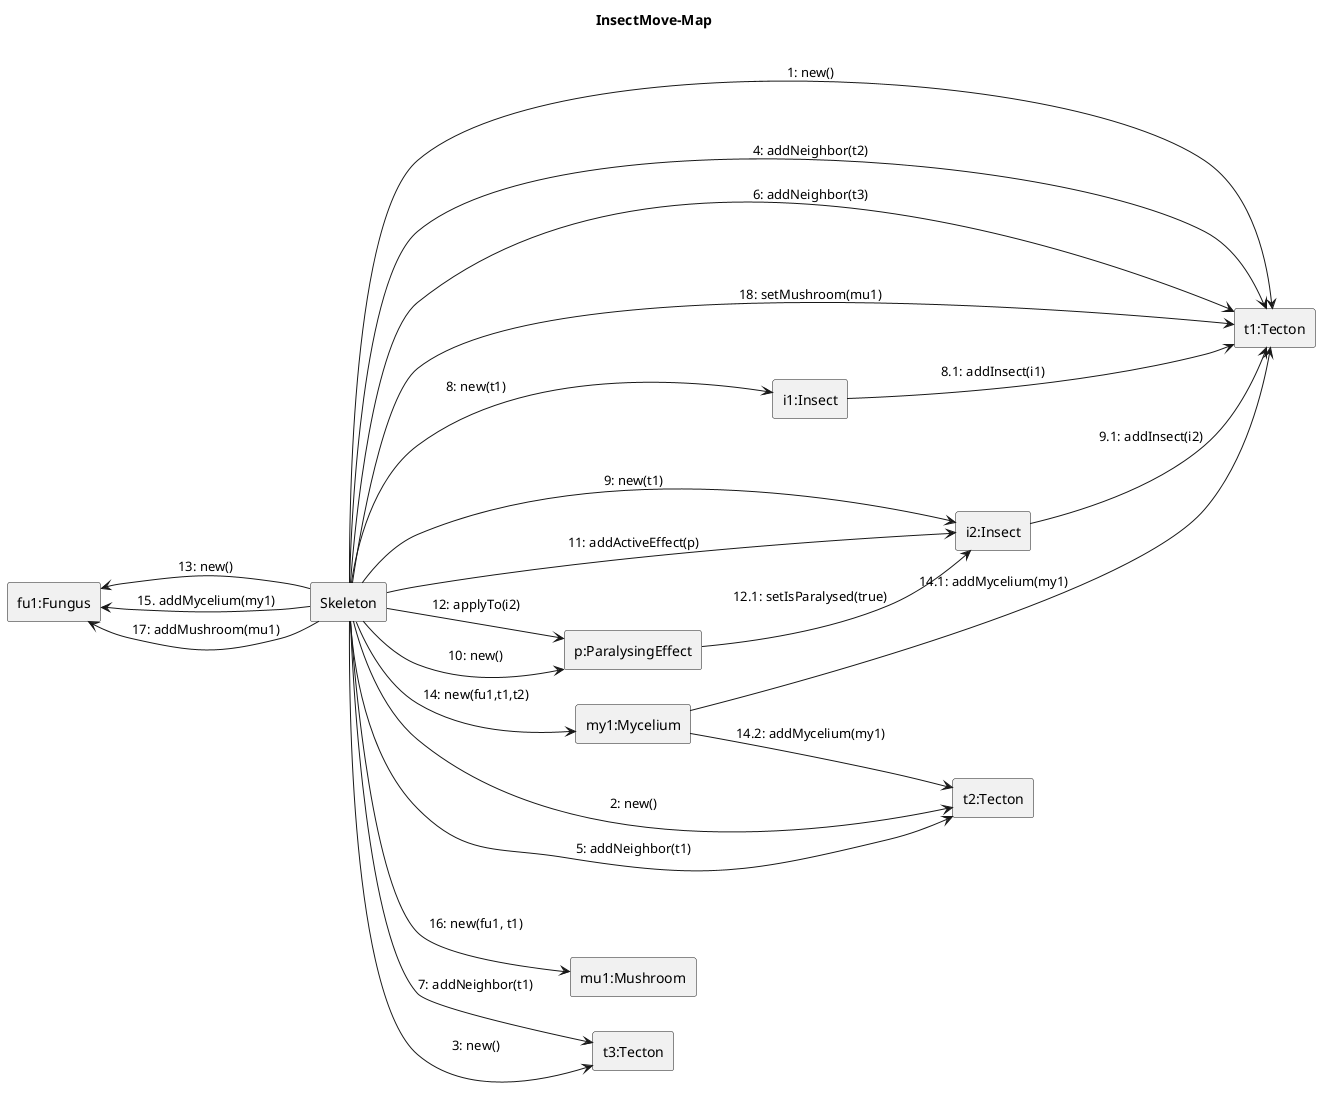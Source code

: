 @startuml Insect-move/map 
left to right direction
title InsectMove-Map
'skinparam linetype polyline
rectangle Skeleton as S

rectangle "fu1:Fungus" as fu1
rectangle "my1:Mycelium" as my1
rectangle "mu1:Mushroom" as mu1
rectangle "t1:Tecton" as t1
rectangle "t2:Tecton" as t2
rectangle "t3:Tecton" as t3
rectangle "i1:Insect" as i1
rectangle "i2:Insect" as i2
rectangle "p:ParalysingEffect" as p

S --> t1: 1: new()
S --> t2: 2: new()
S --> t3: 3: new()
S --> t1: 4: addNeighbor(t2)
S --> t2: 5: addNeighbor(t1)
S --> t1: 6: addNeighbor(t3)
S --> t3: 7: addNeighbor(t1)

S --> i1: 8: new(t1)
i1 --> t1 : 8.1: addInsect(i1)
S --> i2: 9: new(t1)
i2 --> t1 : 9.1: addInsect(i2)
S --> p: 10: new()
S --> i2: 11: addActiveEffect(p)
S --> p : 12: applyTo(i2)
p --> i2 : 12.1: setIsParalysed(true)

S -left-> fu1: 13: new()
S --> my1: 14: new(fu1,t1,t2)
my1 --> t1 : 14.1: addMycelium(my1)
my1 --> t2 : 14.2: addMycelium(my1)
S --> fu1: 15. addMycelium(my1)

S --> mu1: 16: new(fu1, t1)
S --> fu1: 17: addMushroom(mu1)
S --> t1: 18: setMushroom(mu1)


@enduml